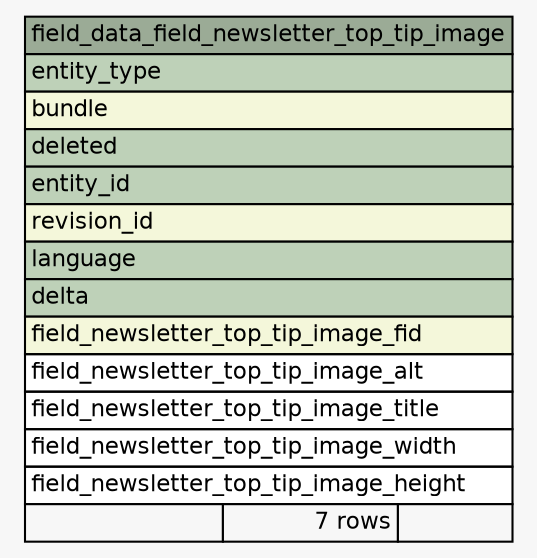 // dot 2.30.1 on Mac OS X 10.8.3
// SchemaSpy rev 590
digraph "field_data_field_newsletter_top_tip_image" {
  graph [
    rankdir="RL"
    bgcolor="#f7f7f7"
    nodesep="0.18"
    ranksep="0.46"
    fontname="Helvetica"
    fontsize="11"
  ];
  node [
    fontname="Helvetica"
    fontsize="11"
    shape="plaintext"
  ];
  edge [
    arrowsize="0.8"
  ];
  "field_data_field_newsletter_top_tip_image" [
    label=<
    <TABLE BORDER="0" CELLBORDER="1" CELLSPACING="0" BGCOLOR="#ffffff">
      <TR><TD COLSPAN="3" BGCOLOR="#9bab96" ALIGN="CENTER">field_data_field_newsletter_top_tip_image</TD></TR>
      <TR><TD PORT="entity_type" COLSPAN="3" BGCOLOR="#bed1b8" ALIGN="LEFT">entity_type</TD></TR>
      <TR><TD PORT="bundle" COLSPAN="3" BGCOLOR="#f4f7da" ALIGN="LEFT">bundle</TD></TR>
      <TR><TD PORT="deleted" COLSPAN="3" BGCOLOR="#bed1b8" ALIGN="LEFT">deleted</TD></TR>
      <TR><TD PORT="entity_id" COLSPAN="3" BGCOLOR="#bed1b8" ALIGN="LEFT">entity_id</TD></TR>
      <TR><TD PORT="revision_id" COLSPAN="3" BGCOLOR="#f4f7da" ALIGN="LEFT">revision_id</TD></TR>
      <TR><TD PORT="language" COLSPAN="3" BGCOLOR="#bed1b8" ALIGN="LEFT">language</TD></TR>
      <TR><TD PORT="delta" COLSPAN="3" BGCOLOR="#bed1b8" ALIGN="LEFT">delta</TD></TR>
      <TR><TD PORT="field_newsletter_top_tip_image_fid" COLSPAN="3" BGCOLOR="#f4f7da" ALIGN="LEFT">field_newsletter_top_tip_image_fid</TD></TR>
      <TR><TD PORT="field_newsletter_top_tip_image_alt" COLSPAN="3" ALIGN="LEFT">field_newsletter_top_tip_image_alt</TD></TR>
      <TR><TD PORT="field_newsletter_top_tip_image_title" COLSPAN="3" ALIGN="LEFT">field_newsletter_top_tip_image_title</TD></TR>
      <TR><TD PORT="field_newsletter_top_tip_image_width" COLSPAN="3" ALIGN="LEFT">field_newsletter_top_tip_image_width</TD></TR>
      <TR><TD PORT="field_newsletter_top_tip_image_height" COLSPAN="3" ALIGN="LEFT">field_newsletter_top_tip_image_height</TD></TR>
      <TR><TD ALIGN="LEFT" BGCOLOR="#f7f7f7">  </TD><TD ALIGN="RIGHT" BGCOLOR="#f7f7f7">7 rows</TD><TD ALIGN="RIGHT" BGCOLOR="#f7f7f7">  </TD></TR>
    </TABLE>>
    URL="tables/field_data_field_newsletter_top_tip_image.html"
    tooltip="field_data_field_newsletter_top_tip_image"
  ];
}
